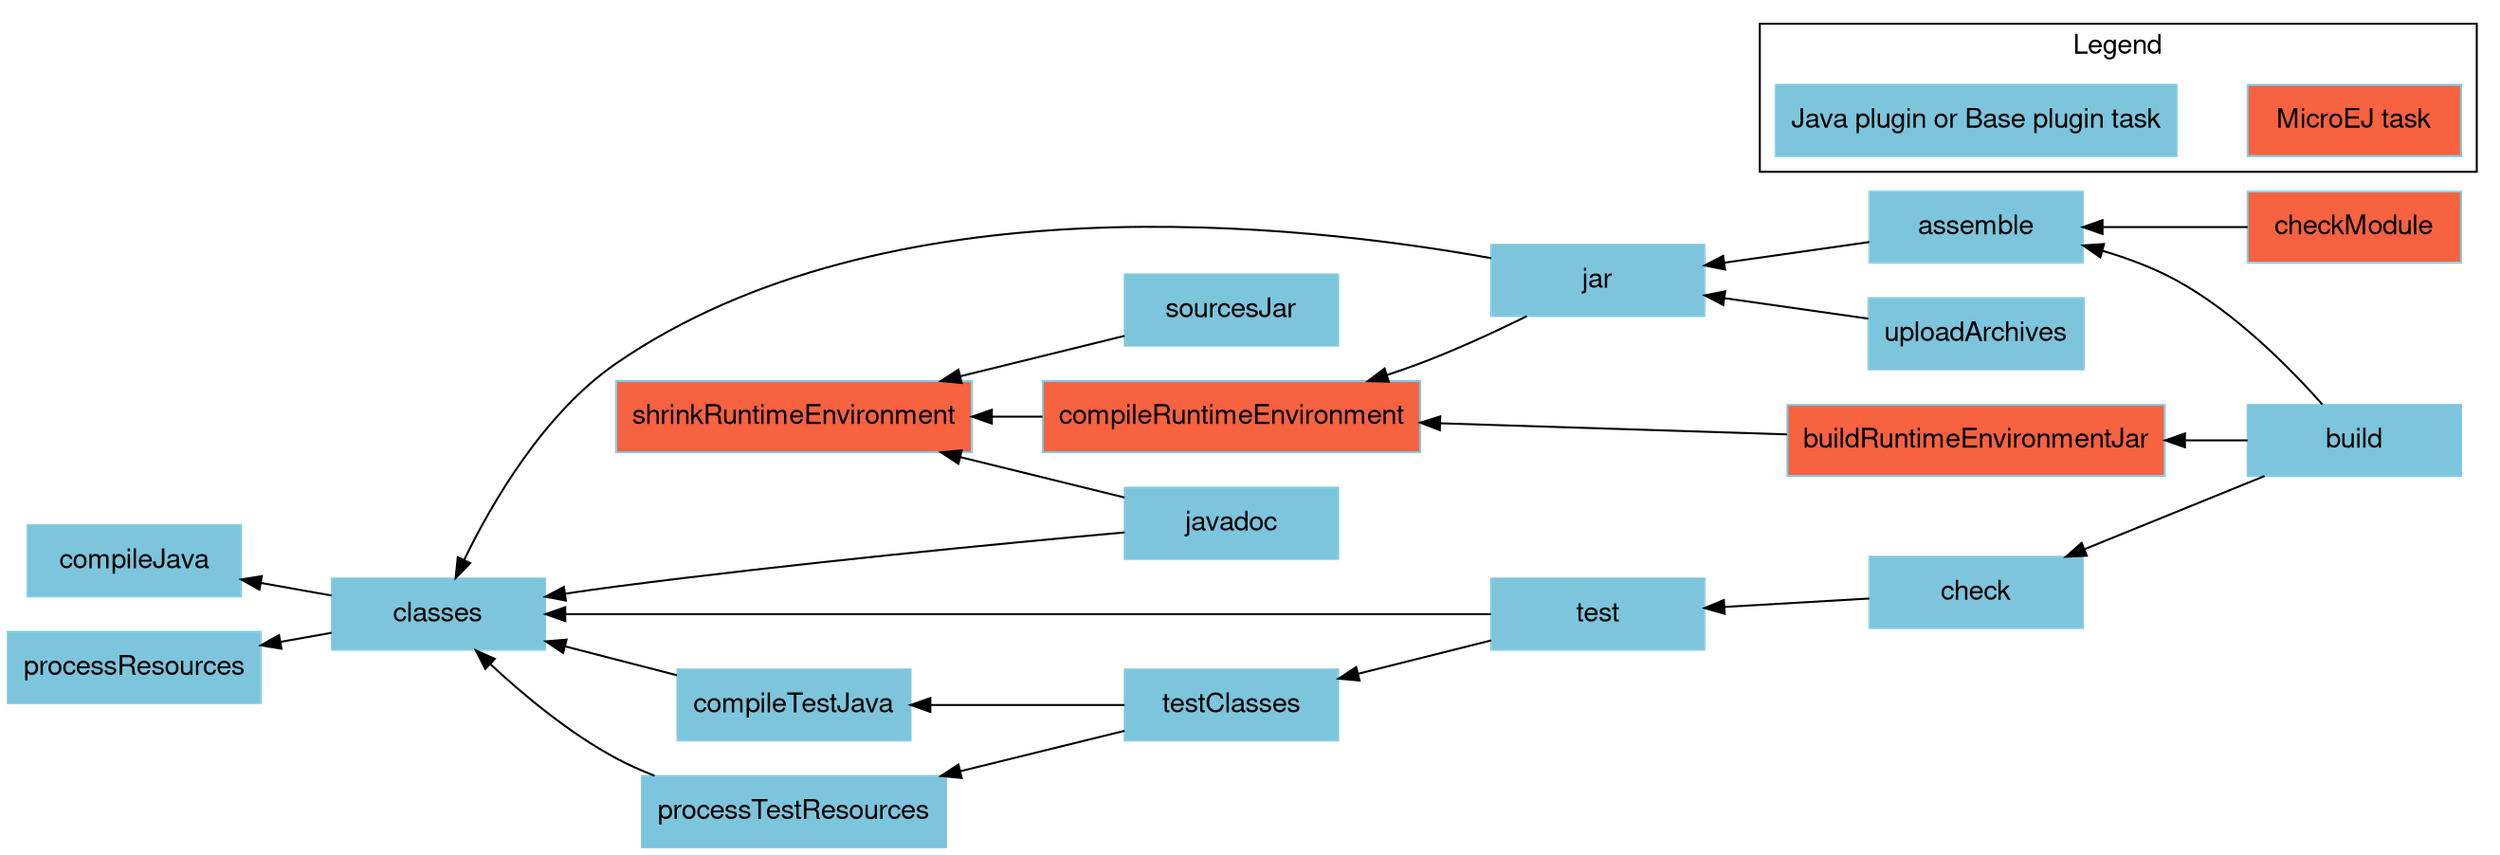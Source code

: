 digraph mygraph {
    rankdir="RL";
    bgcolor="transparent"
    fontname="Helvetica,Arial,sans-serif"
    node [
        shape = box
        width = 1.5
        color = "#7dc5dc"
        style = filled
        fontname="Helvetica,Arial,sans-serif"
    ]
    edge [fontname="Helvetica,Arial,sans-serif"]
    "checkModule" [fillcolor = "#f76241"]
    "buildRuntimeEnvironmentJar" [fillcolor = "#f76241"]
    "compileRuntimeEnvironment" [fillcolor = "#f76241"]
    "shrinkRuntimeEnvironment" [fillcolor = "#f76241"]
    "build" -> "check"
    "check" -> "test"
    "test" -> "classes"
    "test" -> "testClasses"
    "testClasses" -> "compileTestJava"
    "testClasses" -> "processTestResources"
    "processTestResources" -> "classes"
    "compileTestJava" -> "classes"
    "javadoc" -> "classes"
    "classes" -> "compileJava"
    "classes" -> "processResources"
    "build" -> "assemble"
    "assemble" -> "jar"
    "uploadArchives" -> "jar"
    "jar" -> "classes"
    "checkModule" -> "assemble"
    "javadoc" -> "shrinkRuntimeEnvironment"
    "sourcesJar" -> "shrinkRuntimeEnvironment"
    "compileRuntimeEnvironment" -> "shrinkRuntimeEnvironment"
    "jar" -> "compileRuntimeEnvironment"
    "buildRuntimeEnvironmentJar" -> "compileRuntimeEnvironment"
    "build" -> "buildRuntimeEnvironmentJar"

    subgraph cluster_legend {
        label="Legend";
        microej [fillcolor="#f76241" label="MicroEJ task"];
        java [fillcolor="#7dc5dc" label="Java plugin or Base plugin task"];
        microej -> java [style=invis];
        java -> microej [style=invis];
    }
}